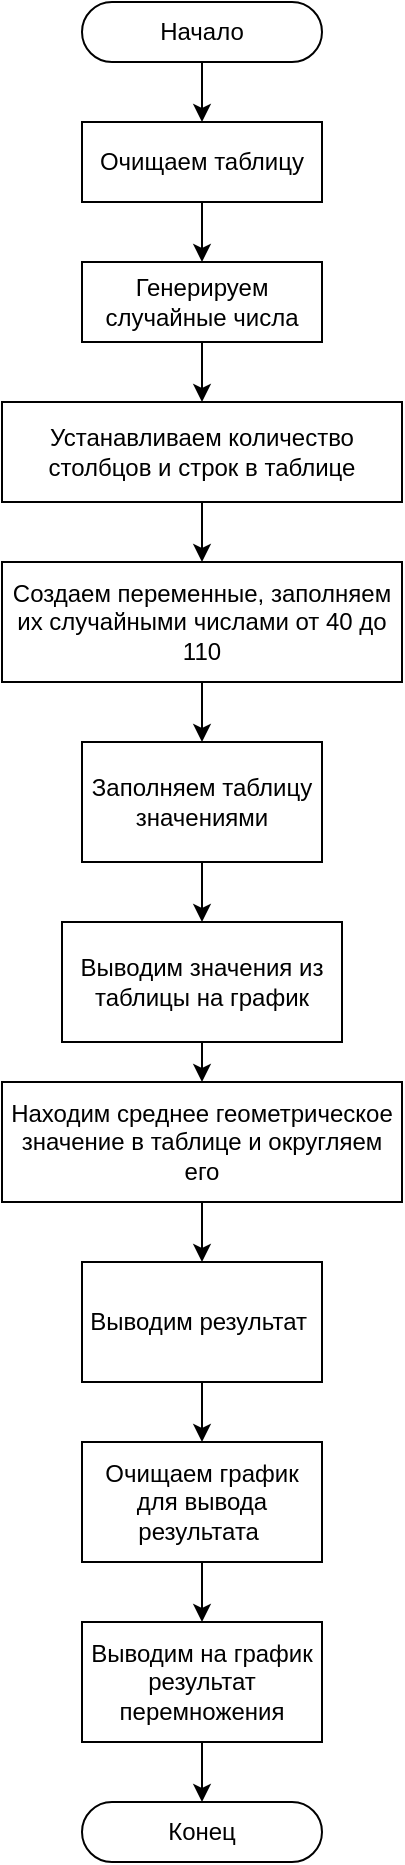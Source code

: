 <mxfile version="22.1.0" type="github">
  <diagram name="Страница — 1" id="U5zuEX_Tqz7-_gn9q6PC">
    <mxGraphModel dx="1055" dy="563" grid="1" gridSize="10" guides="1" tooltips="1" connect="1" arrows="1" fold="1" page="1" pageScale="1" pageWidth="827" pageHeight="1169" math="0" shadow="0">
      <root>
        <mxCell id="0" />
        <mxCell id="1" parent="0" />
        <mxCell id="pE3SDAi5KvbFbMTB98nh-1" value="Начало" style="rounded=1;whiteSpace=wrap;html=1;arcSize=50;" vertex="1" parent="1">
          <mxGeometry x="240" y="50" width="120" height="30" as="geometry" />
        </mxCell>
        <mxCell id="pE3SDAi5KvbFbMTB98nh-2" value="" style="endArrow=classic;html=1;rounded=0;exitX=0.5;exitY=1;exitDx=0;exitDy=0;" edge="1" parent="1" source="pE3SDAi5KvbFbMTB98nh-1" target="pE3SDAi5KvbFbMTB98nh-3">
          <mxGeometry width="50" height="50" relative="1" as="geometry">
            <mxPoint x="200" y="170" as="sourcePoint" />
            <mxPoint x="250" y="120" as="targetPoint" />
          </mxGeometry>
        </mxCell>
        <mxCell id="pE3SDAi5KvbFbMTB98nh-3" value="Очищаем таблицу" style="rounded=0;whiteSpace=wrap;html=1;" vertex="1" parent="1">
          <mxGeometry x="240" y="110" width="120" height="40" as="geometry" />
        </mxCell>
        <mxCell id="pE3SDAi5KvbFbMTB98nh-4" value="Генерируем случайные числа" style="rounded=0;whiteSpace=wrap;html=1;" vertex="1" parent="1">
          <mxGeometry x="240" y="180" width="120" height="40" as="geometry" />
        </mxCell>
        <mxCell id="pE3SDAi5KvbFbMTB98nh-5" value="" style="endArrow=classic;html=1;rounded=0;exitX=0.5;exitY=1;exitDx=0;exitDy=0;entryX=0.5;entryY=0;entryDx=0;entryDy=0;" edge="1" parent="1" source="pE3SDAi5KvbFbMTB98nh-3" target="pE3SDAi5KvbFbMTB98nh-4">
          <mxGeometry width="50" height="50" relative="1" as="geometry">
            <mxPoint x="240" y="150" as="sourcePoint" />
            <mxPoint x="290" y="100" as="targetPoint" />
          </mxGeometry>
        </mxCell>
        <mxCell id="pE3SDAi5KvbFbMTB98nh-6" value="Устанавливаем количество столбцов и строк в таблице" style="rounded=0;whiteSpace=wrap;html=1;" vertex="1" parent="1">
          <mxGeometry x="200" y="250" width="200" height="50" as="geometry" />
        </mxCell>
        <mxCell id="pE3SDAi5KvbFbMTB98nh-7" value="" style="endArrow=classic;html=1;rounded=0;entryX=0.5;entryY=0;entryDx=0;entryDy=0;exitX=0.5;exitY=1;exitDx=0;exitDy=0;" edge="1" parent="1" source="pE3SDAi5KvbFbMTB98nh-4" target="pE3SDAi5KvbFbMTB98nh-6">
          <mxGeometry width="50" height="50" relative="1" as="geometry">
            <mxPoint x="240" y="280" as="sourcePoint" />
            <mxPoint x="290" y="230" as="targetPoint" />
          </mxGeometry>
        </mxCell>
        <mxCell id="pE3SDAi5KvbFbMTB98nh-8" value="Создаем переменные, заполняем их случайными числами от 40 до 110" style="rounded=0;whiteSpace=wrap;html=1;" vertex="1" parent="1">
          <mxGeometry x="200" y="330" width="200" height="60" as="geometry" />
        </mxCell>
        <mxCell id="pE3SDAi5KvbFbMTB98nh-9" value="" style="endArrow=classic;html=1;rounded=0;entryX=0.5;entryY=0;entryDx=0;entryDy=0;exitX=0.5;exitY=1;exitDx=0;exitDy=0;" edge="1" parent="1" source="pE3SDAi5KvbFbMTB98nh-6" target="pE3SDAi5KvbFbMTB98nh-8">
          <mxGeometry width="50" height="50" relative="1" as="geometry">
            <mxPoint x="240" y="350" as="sourcePoint" />
            <mxPoint x="290" y="300" as="targetPoint" />
          </mxGeometry>
        </mxCell>
        <mxCell id="pE3SDAi5KvbFbMTB98nh-10" value="Заполняем таблицу значениями" style="rounded=0;whiteSpace=wrap;html=1;" vertex="1" parent="1">
          <mxGeometry x="240" y="420" width="120" height="60" as="geometry" />
        </mxCell>
        <mxCell id="pE3SDAi5KvbFbMTB98nh-11" value="" style="endArrow=classic;html=1;rounded=0;entryX=0.5;entryY=0;entryDx=0;entryDy=0;exitX=0.5;exitY=1;exitDx=0;exitDy=0;" edge="1" parent="1" source="pE3SDAi5KvbFbMTB98nh-8" target="pE3SDAi5KvbFbMTB98nh-10">
          <mxGeometry width="50" height="50" relative="1" as="geometry">
            <mxPoint x="240" y="420" as="sourcePoint" />
            <mxPoint x="290" y="370" as="targetPoint" />
          </mxGeometry>
        </mxCell>
        <mxCell id="pE3SDAi5KvbFbMTB98nh-12" value="Выводим значения из таблицы на график" style="rounded=0;whiteSpace=wrap;html=1;" vertex="1" parent="1">
          <mxGeometry x="230" y="510" width="140" height="60" as="geometry" />
        </mxCell>
        <mxCell id="pE3SDAi5KvbFbMTB98nh-13" value="" style="endArrow=classic;html=1;rounded=0;entryX=0.5;entryY=0;entryDx=0;entryDy=0;exitX=0.5;exitY=1;exitDx=0;exitDy=0;" edge="1" parent="1" source="pE3SDAi5KvbFbMTB98nh-10" target="pE3SDAi5KvbFbMTB98nh-12">
          <mxGeometry width="50" height="50" relative="1" as="geometry">
            <mxPoint x="240" y="480" as="sourcePoint" />
            <mxPoint x="290" y="430" as="targetPoint" />
          </mxGeometry>
        </mxCell>
        <mxCell id="pE3SDAi5KvbFbMTB98nh-14" value="Находим среднее геометрическое значение в таблице и округляем его" style="rounded=0;whiteSpace=wrap;html=1;" vertex="1" parent="1">
          <mxGeometry x="200" y="590" width="200" height="60" as="geometry" />
        </mxCell>
        <mxCell id="pE3SDAi5KvbFbMTB98nh-15" value="" style="endArrow=classic;html=1;rounded=0;entryX=0.5;entryY=0;entryDx=0;entryDy=0;exitX=0.5;exitY=1;exitDx=0;exitDy=0;" edge="1" parent="1" source="pE3SDAi5KvbFbMTB98nh-12" target="pE3SDAi5KvbFbMTB98nh-14">
          <mxGeometry width="50" height="50" relative="1" as="geometry">
            <mxPoint x="240" y="600" as="sourcePoint" />
            <mxPoint x="290" y="550" as="targetPoint" />
          </mxGeometry>
        </mxCell>
        <mxCell id="pE3SDAi5KvbFbMTB98nh-16" value="Выводим результат&amp;nbsp;" style="rounded=0;whiteSpace=wrap;html=1;" vertex="1" parent="1">
          <mxGeometry x="240" y="680" width="120" height="60" as="geometry" />
        </mxCell>
        <mxCell id="pE3SDAi5KvbFbMTB98nh-17" value="" style="endArrow=classic;html=1;rounded=0;entryX=0.5;entryY=0;entryDx=0;entryDy=0;exitX=0.5;exitY=1;exitDx=0;exitDy=0;" edge="1" parent="1" source="pE3SDAi5KvbFbMTB98nh-14" target="pE3SDAi5KvbFbMTB98nh-16">
          <mxGeometry width="50" height="50" relative="1" as="geometry">
            <mxPoint x="240" y="690" as="sourcePoint" />
            <mxPoint x="290" y="640" as="targetPoint" />
          </mxGeometry>
        </mxCell>
        <mxCell id="pE3SDAi5KvbFbMTB98nh-18" value="Очищаем график для вывода результата&amp;nbsp;" style="rounded=0;whiteSpace=wrap;html=1;" vertex="1" parent="1">
          <mxGeometry x="240" y="770" width="120" height="60" as="geometry" />
        </mxCell>
        <mxCell id="pE3SDAi5KvbFbMTB98nh-19" value="" style="endArrow=classic;html=1;rounded=0;entryX=0.5;entryY=0;entryDx=0;entryDy=0;exitX=0.5;exitY=1;exitDx=0;exitDy=0;" edge="1" parent="1" source="pE3SDAi5KvbFbMTB98nh-16" target="pE3SDAi5KvbFbMTB98nh-18">
          <mxGeometry width="50" height="50" relative="1" as="geometry">
            <mxPoint x="240" y="780" as="sourcePoint" />
            <mxPoint x="290" y="730" as="targetPoint" />
          </mxGeometry>
        </mxCell>
        <mxCell id="pE3SDAi5KvbFbMTB98nh-20" value="Выводим на график результат перемножения" style="rounded=0;whiteSpace=wrap;html=1;" vertex="1" parent="1">
          <mxGeometry x="240" y="860" width="120" height="60" as="geometry" />
        </mxCell>
        <mxCell id="pE3SDAi5KvbFbMTB98nh-21" value="" style="endArrow=classic;html=1;rounded=0;entryX=0.5;entryY=0;entryDx=0;entryDy=0;exitX=0.5;exitY=1;exitDx=0;exitDy=0;" edge="1" parent="1" source="pE3SDAi5KvbFbMTB98nh-18" target="pE3SDAi5KvbFbMTB98nh-20">
          <mxGeometry width="50" height="50" relative="1" as="geometry">
            <mxPoint x="240" y="850" as="sourcePoint" />
            <mxPoint x="290" y="800" as="targetPoint" />
          </mxGeometry>
        </mxCell>
        <mxCell id="pE3SDAi5KvbFbMTB98nh-22" value="Конец" style="rounded=1;whiteSpace=wrap;html=1;arcSize=50;" vertex="1" parent="1">
          <mxGeometry x="240" y="950" width="120" height="30" as="geometry" />
        </mxCell>
        <mxCell id="pE3SDAi5KvbFbMTB98nh-23" value="" style="endArrow=classic;html=1;rounded=0;entryX=0.5;entryY=0;entryDx=0;entryDy=0;exitX=0.5;exitY=1;exitDx=0;exitDy=0;" edge="1" parent="1" source="pE3SDAi5KvbFbMTB98nh-20" target="pE3SDAi5KvbFbMTB98nh-22">
          <mxGeometry width="50" height="50" relative="1" as="geometry">
            <mxPoint x="240" y="1010" as="sourcePoint" />
            <mxPoint x="290" y="960" as="targetPoint" />
          </mxGeometry>
        </mxCell>
      </root>
    </mxGraphModel>
  </diagram>
</mxfile>
